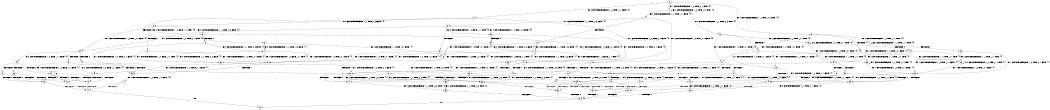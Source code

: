 digraph BCG {
size = "7, 10.5";
center = TRUE;
node [shape = circle];
0 [peripheries = 2];
0 -> 1 [label = "EX !1 !ATOMIC_EXCH_BRANCH (1, +0, TRUE, +0, 1, TRUE) !{0}"];
0 -> 2 [label = "EX !2 !ATOMIC_EXCH_BRANCH (1, +1, TRUE, +1, 1, FALSE) !{0}"];
0 -> 3 [label = "EX !0 !ATOMIC_EXCH_BRANCH (1, +1, TRUE, +0, 3, TRUE) !{0}"];
1 -> 4 [label = "EX !2 !ATOMIC_EXCH_BRANCH (1, +1, TRUE, +1, 1, FALSE) !{0}"];
1 -> 5 [label = "EX !0 !ATOMIC_EXCH_BRANCH (1, +1, TRUE, +0, 3, TRUE) !{0}"];
1 -> 1 [label = "EX !1 !ATOMIC_EXCH_BRANCH (1, +0, TRUE, +0, 1, TRUE) !{0}"];
2 -> 6 [label = "TERMINATE !2"];
2 -> 7 [label = "EX !1 !ATOMIC_EXCH_BRANCH (1, +0, TRUE, +0, 1, FALSE) !{0}"];
2 -> 8 [label = "EX !0 !ATOMIC_EXCH_BRANCH (1, +1, TRUE, +0, 3, FALSE) !{0}"];
3 -> 9 [label = "TERMINATE !0"];
3 -> 10 [label = "EX !1 !ATOMIC_EXCH_BRANCH (1, +0, TRUE, +0, 1, FALSE) !{0}"];
3 -> 11 [label = "EX !2 !ATOMIC_EXCH_BRANCH (1, +1, TRUE, +1, 1, TRUE) !{0}"];
4 -> 12 [label = "TERMINATE !2"];
4 -> 13 [label = "EX !0 !ATOMIC_EXCH_BRANCH (1, +1, TRUE, +0, 3, FALSE) !{0}"];
4 -> 7 [label = "EX !1 !ATOMIC_EXCH_BRANCH (1, +0, TRUE, +0, 1, FALSE) !{0}"];
5 -> 14 [label = "TERMINATE !0"];
5 -> 15 [label = "EX !2 !ATOMIC_EXCH_BRANCH (1, +1, TRUE, +1, 1, TRUE) !{0}"];
5 -> 10 [label = "EX !1 !ATOMIC_EXCH_BRANCH (1, +0, TRUE, +0, 1, FALSE) !{0}"];
6 -> 16 [label = "EX !1 !ATOMIC_EXCH_BRANCH (1, +0, TRUE, +0, 1, FALSE) !{1}"];
6 -> 17 [label = "EX !0 !ATOMIC_EXCH_BRANCH (1, +1, TRUE, +0, 3, FALSE) !{1}"];
7 -> 18 [label = "TERMINATE !1"];
7 -> 19 [label = "TERMINATE !2"];
7 -> 20 [label = "EX !0 !ATOMIC_EXCH_BRANCH (1, +1, TRUE, +0, 3, TRUE) !{0}"];
8 -> 21 [label = "TERMINATE !2"];
8 -> 22 [label = "EX !1 !ATOMIC_EXCH_BRANCH (1, +0, TRUE, +0, 1, FALSE) !{0}"];
8 -> 23 [label = "EX !0 !ATOMIC_EXCH_BRANCH (1, +0, FALSE, +1, 1, TRUE) !{0}"];
9 -> 24 [label = "EX !1 !ATOMIC_EXCH_BRANCH (1, +0, TRUE, +0, 1, FALSE) !{1}"];
9 -> 25 [label = "EX !2 !ATOMIC_EXCH_BRANCH (1, +1, TRUE, +1, 1, TRUE) !{1}"];
10 -> 26 [label = "TERMINATE !1"];
10 -> 27 [label = "TERMINATE !0"];
10 -> 20 [label = "EX !2 !ATOMIC_EXCH_BRANCH (1, +1, TRUE, +1, 1, FALSE) !{0}"];
11 -> 28 [label = "TERMINATE !0"];
11 -> 29 [label = "EX !1 !ATOMIC_EXCH_BRANCH (1, +0, TRUE, +0, 1, FALSE) !{0}"];
11 -> 11 [label = "EX !2 !ATOMIC_EXCH_BRANCH (1, +1, TRUE, +1, 1, TRUE) !{0}"];
12 -> 16 [label = "EX !1 !ATOMIC_EXCH_BRANCH (1, +0, TRUE, +0, 1, FALSE) !{1}"];
12 -> 30 [label = "EX !0 !ATOMIC_EXCH_BRANCH (1, +1, TRUE, +0, 3, FALSE) !{1}"];
13 -> 31 [label = "TERMINATE !2"];
13 -> 22 [label = "EX !1 !ATOMIC_EXCH_BRANCH (1, +0, TRUE, +0, 1, FALSE) !{0}"];
13 -> 32 [label = "EX !0 !ATOMIC_EXCH_BRANCH (1, +0, FALSE, +1, 1, TRUE) !{0}"];
14 -> 24 [label = "EX !1 !ATOMIC_EXCH_BRANCH (1, +0, TRUE, +0, 1, FALSE) !{1}"];
14 -> 33 [label = "EX !2 !ATOMIC_EXCH_BRANCH (1, +1, TRUE, +1, 1, TRUE) !{1}"];
15 -> 34 [label = "TERMINATE !0"];
15 -> 15 [label = "EX !2 !ATOMIC_EXCH_BRANCH (1, +1, TRUE, +1, 1, TRUE) !{0}"];
15 -> 29 [label = "EX !1 !ATOMIC_EXCH_BRANCH (1, +0, TRUE, +0, 1, FALSE) !{0}"];
16 -> 35 [label = "TERMINATE !1"];
16 -> 36 [label = "EX !0 !ATOMIC_EXCH_BRANCH (1, +1, TRUE, +0, 3, TRUE) !{1}"];
17 -> 37 [label = "EX !1 !ATOMIC_EXCH_BRANCH (1, +0, TRUE, +0, 1, FALSE) !{1}"];
17 -> 38 [label = "EX !0 !ATOMIC_EXCH_BRANCH (1, +0, FALSE, +1, 1, TRUE) !{1}"];
18 -> 35 [label = "TERMINATE !2"];
18 -> 39 [label = "EX !0 !ATOMIC_EXCH_BRANCH (1, +1, TRUE, +0, 3, TRUE) !{1}"];
19 -> 35 [label = "TERMINATE !1"];
19 -> 36 [label = "EX !0 !ATOMIC_EXCH_BRANCH (1, +1, TRUE, +0, 3, TRUE) !{1}"];
20 -> 40 [label = "TERMINATE !1"];
20 -> 41 [label = "TERMINATE !2"];
20 -> 42 [label = "TERMINATE !0"];
21 -> 38 [label = "EX !0 !ATOMIC_EXCH_BRANCH (1, +0, FALSE, +1, 1, TRUE) !{1}"];
21 -> 37 [label = "EX !1 !ATOMIC_EXCH_BRANCH (1, +0, TRUE, +0, 1, FALSE) !{1}"];
22 -> 43 [label = "TERMINATE !1"];
22 -> 44 [label = "TERMINATE !2"];
22 -> 45 [label = "EX !0 !ATOMIC_EXCH_BRANCH (1, +0, FALSE, +1, 1, FALSE) !{0}"];
23 -> 46 [label = "TERMINATE !2"];
23 -> 47 [label = "EX !1 !ATOMIC_EXCH_BRANCH (1, +0, TRUE, +0, 1, FALSE) !{0}"];
23 -> 8 [label = "EX !0 !ATOMIC_EXCH_BRANCH (1, +1, TRUE, +0, 3, FALSE) !{0}"];
24 -> 48 [label = "TERMINATE !1"];
24 -> 49 [label = "EX !2 !ATOMIC_EXCH_BRANCH (1, +1, TRUE, +1, 1, FALSE) !{1}"];
25 -> 50 [label = "EX !1 !ATOMIC_EXCH_BRANCH (1, +0, TRUE, +0, 1, FALSE) !{1}"];
25 -> 25 [label = "EX !2 !ATOMIC_EXCH_BRANCH (1, +1, TRUE, +1, 1, TRUE) !{1}"];
26 -> 48 [label = "TERMINATE !0"];
26 -> 39 [label = "EX !2 !ATOMIC_EXCH_BRANCH (1, +1, TRUE, +1, 1, FALSE) !{1}"];
27 -> 48 [label = "TERMINATE !1"];
27 -> 49 [label = "EX !2 !ATOMIC_EXCH_BRANCH (1, +1, TRUE, +1, 1, FALSE) !{1}"];
28 -> 25 [label = "EX !2 !ATOMIC_EXCH_BRANCH (1, +1, TRUE, +1, 1, TRUE) !{1}"];
28 -> 50 [label = "EX !1 !ATOMIC_EXCH_BRANCH (1, +0, TRUE, +0, 1, FALSE) !{1}"];
29 -> 51 [label = "TERMINATE !1"];
29 -> 52 [label = "TERMINATE !0"];
29 -> 20 [label = "EX !2 !ATOMIC_EXCH_BRANCH (1, +1, TRUE, +1, 1, FALSE) !{0}"];
30 -> 37 [label = "EX !1 !ATOMIC_EXCH_BRANCH (1, +0, TRUE, +0, 1, FALSE) !{1}"];
30 -> 53 [label = "EX !0 !ATOMIC_EXCH_BRANCH (1, +0, FALSE, +1, 1, TRUE) !{1}"];
31 -> 37 [label = "EX !1 !ATOMIC_EXCH_BRANCH (1, +0, TRUE, +0, 1, FALSE) !{1}"];
31 -> 53 [label = "EX !0 !ATOMIC_EXCH_BRANCH (1, +0, FALSE, +1, 1, TRUE) !{1}"];
32 -> 54 [label = "TERMINATE !2"];
32 -> 47 [label = "EX !1 !ATOMIC_EXCH_BRANCH (1, +0, TRUE, +0, 1, FALSE) !{0}"];
32 -> 13 [label = "EX !0 !ATOMIC_EXCH_BRANCH (1, +1, TRUE, +0, 3, FALSE) !{0}"];
33 -> 33 [label = "EX !2 !ATOMIC_EXCH_BRANCH (1, +1, TRUE, +1, 1, TRUE) !{1}"];
33 -> 50 [label = "EX !1 !ATOMIC_EXCH_BRANCH (1, +0, TRUE, +0, 1, FALSE) !{1}"];
34 -> 33 [label = "EX !2 !ATOMIC_EXCH_BRANCH (1, +1, TRUE, +1, 1, TRUE) !{1}"];
34 -> 50 [label = "EX !1 !ATOMIC_EXCH_BRANCH (1, +0, TRUE, +0, 1, FALSE) !{1}"];
35 -> 55 [label = "EX !0 !ATOMIC_EXCH_BRANCH (1, +1, TRUE, +0, 3, TRUE) !{2}"];
36 -> 56 [label = "TERMINATE !1"];
36 -> 57 [label = "TERMINATE !0"];
37 -> 58 [label = "TERMINATE !1"];
37 -> 59 [label = "EX !0 !ATOMIC_EXCH_BRANCH (1, +0, FALSE, +1, 1, FALSE) !{1}"];
38 -> 60 [label = "EX !1 !ATOMIC_EXCH_BRANCH (1, +0, TRUE, +0, 1, FALSE) !{1}"];
38 -> 17 [label = "EX !0 !ATOMIC_EXCH_BRANCH (1, +1, TRUE, +0, 3, FALSE) !{1}"];
39 -> 56 [label = "TERMINATE !2"];
39 -> 61 [label = "TERMINATE !0"];
40 -> 56 [label = "TERMINATE !2"];
40 -> 61 [label = "TERMINATE !0"];
41 -> 56 [label = "TERMINATE !1"];
41 -> 57 [label = "TERMINATE !0"];
42 -> 61 [label = "TERMINATE !1"];
42 -> 57 [label = "TERMINATE !2"];
43 -> 62 [label = "EX !0 !ATOMIC_EXCH_BRANCH (1, +0, FALSE, +1, 1, FALSE) !{1}"];
43 -> 58 [label = "TERMINATE !2"];
44 -> 59 [label = "EX !0 !ATOMIC_EXCH_BRANCH (1, +0, FALSE, +1, 1, FALSE) !{1}"];
44 -> 58 [label = "TERMINATE !1"];
45 -> 63 [label = "TERMINATE !1"];
45 -> 64 [label = "TERMINATE !2"];
45 -> 65 [label = "TERMINATE !0"];
46 -> 17 [label = "EX !0 !ATOMIC_EXCH_BRANCH (1, +1, TRUE, +0, 3, FALSE) !{1}"];
46 -> 60 [label = "EX !1 !ATOMIC_EXCH_BRANCH (1, +0, TRUE, +0, 1, FALSE) !{1}"];
47 -> 66 [label = "TERMINATE !1"];
47 -> 67 [label = "TERMINATE !2"];
47 -> 20 [label = "EX !0 !ATOMIC_EXCH_BRANCH (1, +1, TRUE, +0, 3, TRUE) !{0}"];
48 -> 68 [label = "EX !2 !ATOMIC_EXCH_BRANCH (1, +1, TRUE, +1, 1, FALSE) !{2}"];
49 -> 61 [label = "TERMINATE !1"];
49 -> 57 [label = "TERMINATE !2"];
50 -> 69 [label = "TERMINATE !1"];
50 -> 49 [label = "EX !2 !ATOMIC_EXCH_BRANCH (1, +1, TRUE, +1, 1, FALSE) !{1}"];
51 -> 39 [label = "EX !2 !ATOMIC_EXCH_BRANCH (1, +1, TRUE, +1, 1, FALSE) !{1}"];
51 -> 69 [label = "TERMINATE !0"];
52 -> 49 [label = "EX !2 !ATOMIC_EXCH_BRANCH (1, +1, TRUE, +1, 1, FALSE) !{1}"];
52 -> 69 [label = "TERMINATE !1"];
53 -> 60 [label = "EX !1 !ATOMIC_EXCH_BRANCH (1, +0, TRUE, +0, 1, FALSE) !{1}"];
53 -> 30 [label = "EX !0 !ATOMIC_EXCH_BRANCH (1, +1, TRUE, +0, 3, FALSE) !{1}"];
54 -> 60 [label = "EX !1 !ATOMIC_EXCH_BRANCH (1, +0, TRUE, +0, 1, FALSE) !{1}"];
54 -> 30 [label = "EX !0 !ATOMIC_EXCH_BRANCH (1, +1, TRUE, +0, 3, FALSE) !{1}"];
55 -> 70 [label = "TERMINATE !0"];
56 -> 70 [label = "TERMINATE !0"];
57 -> 70 [label = "TERMINATE !1"];
58 -> 71 [label = "EX !0 !ATOMIC_EXCH_BRANCH (1, +0, FALSE, +1, 1, FALSE) !{2}"];
59 -> 72 [label = "TERMINATE !1"];
59 -> 73 [label = "TERMINATE !0"];
60 -> 74 [label = "TERMINATE !1"];
60 -> 36 [label = "EX !0 !ATOMIC_EXCH_BRANCH (1, +1, TRUE, +0, 3, TRUE) !{1}"];
61 -> 70 [label = "TERMINATE !2"];
62 -> 72 [label = "TERMINATE !2"];
62 -> 75 [label = "TERMINATE !0"];
63 -> 72 [label = "TERMINATE !2"];
63 -> 75 [label = "TERMINATE !0"];
64 -> 72 [label = "TERMINATE !1"];
64 -> 73 [label = "TERMINATE !0"];
65 -> 75 [label = "TERMINATE !1"];
65 -> 73 [label = "TERMINATE !2"];
66 -> 39 [label = "EX !0 !ATOMIC_EXCH_BRANCH (1, +1, TRUE, +0, 3, TRUE) !{1}"];
66 -> 74 [label = "TERMINATE !2"];
67 -> 36 [label = "EX !0 !ATOMIC_EXCH_BRANCH (1, +1, TRUE, +0, 3, TRUE) !{1}"];
67 -> 74 [label = "TERMINATE !1"];
68 -> 70 [label = "TERMINATE !2"];
69 -> 68 [label = "EX !2 !ATOMIC_EXCH_BRANCH (1, +1, TRUE, +1, 1, FALSE) !{2}"];
70 -> 76 [label = "exit"];
71 -> 77 [label = "TERMINATE !0"];
72 -> 77 [label = "TERMINATE !0"];
73 -> 77 [label = "TERMINATE !1"];
74 -> 55 [label = "EX !0 !ATOMIC_EXCH_BRANCH (1, +1, TRUE, +0, 3, TRUE) !{2}"];
75 -> 77 [label = "TERMINATE !2"];
77 -> 76 [label = "exit"];
}
